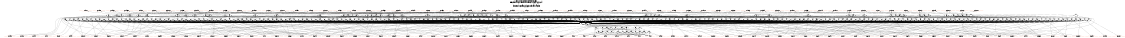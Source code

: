 # Network structure generated by ABC

digraph network {
size = "7.5,10";
center = true;
edge [dir = back];

{
  node [shape = plaintext];
  edge [style = invis];
  LevelTitle1 [label=""];
  LevelTitle2 [label=""];
  Level6 [label = ""];
  Level5 [label = ""];
  Level4 [label = ""];
  Level3 [label = ""];
  Level2 [label = ""];
  Level1 [label = ""];
  Level0 [label = ""];
  LevelTitle1 ->  LevelTitle2 ->  Level6 ->  Level5 ->  Level4 ->  Level3 ->  Level2 ->  Level1 ->  Level0;
}

{
  rank = same;
  LevelTitle1;
  title1 [shape=plaintext,
          fontsize=20,
          fontname = "Times-Roman",
          label="Network structure visualized by ABC\nBenchmark \"top\". Time was Wed Oct 16 16:07:35 2024. "
         ];
}

{
  rank = same;
  LevelTitle2;
  title2 [shape=plaintext,
          fontsize=18,
          fontname = "Times-Roman",
          label="The network contains 325 logic nodes and 0 latches.\n"
         ];
}

{
  rank = same;
  Level6;
  Node89 [label = "pv119_1_", shape = invtriangle, color = coral, fillcolor = coral];
  Node90 [label = "pv119_0_", shape = invtriangle, color = coral, fillcolor = coral];
  Node91 [label = "pv119_3_", shape = invtriangle, color = coral, fillcolor = coral];
  Node92 [label = "pv119_30_", shape = invtriangle, color = coral, fillcolor = coral];
  Node93 [label = "pv119_2_", shape = invtriangle, color = coral, fillcolor = coral];
  Node94 [label = "pv151_1_", shape = invtriangle, color = coral, fillcolor = coral];
  Node95 [label = "pv151_18_", shape = invtriangle, color = coral, fillcolor = coral];
  Node96 [label = "pv151_0_", shape = invtriangle, color = coral, fillcolor = coral];
  Node97 [label = "pv151_19_", shape = invtriangle, color = coral, fillcolor = coral];
  Node98 [label = "pv119_21_", shape = invtriangle, color = coral, fillcolor = coral];
  Node99 [label = "pv151_3_", shape = invtriangle, color = coral, fillcolor = coral];
  Node100 [label = "pv151_16_", shape = invtriangle, color = coral, fillcolor = coral];
  Node101 [label = "pv119_20_", shape = invtriangle, color = coral, fillcolor = coral];
  Node102 [label = "pv151_2_", shape = invtriangle, color = coral, fillcolor = coral];
  Node103 [label = "pv151_17_", shape = invtriangle, color = coral, fillcolor = coral];
  Node104 [label = "pv119_9_", shape = invtriangle, color = coral, fillcolor = coral];
  Node105 [label = "pv119_23_", shape = invtriangle, color = coral, fillcolor = coral];
  Node106 [label = "pv151_27_", shape = invtriangle, color = coral, fillcolor = coral];
  Node107 [label = "pv119_8_", shape = invtriangle, color = coral, fillcolor = coral];
  Node108 [label = "pv119_22_", shape = invtriangle, color = coral, fillcolor = coral];
  Node109 [label = "pv151_26_", shape = invtriangle, color = coral, fillcolor = coral];
  Node110 [label = "pv119_25_", shape = invtriangle, color = coral, fillcolor = coral];
  Node111 [label = "pv151_29_", shape = invtriangle, color = coral, fillcolor = coral];
  Node112 [label = "pv119_24_", shape = invtriangle, color = coral, fillcolor = coral];
  Node113 [label = "pv151_28_", shape = invtriangle, color = coral, fillcolor = coral];
  Node114 [label = "pv119_5_", shape = invtriangle, color = coral, fillcolor = coral];
  Node115 [label = "pv119_27_", shape = invtriangle, color = coral, fillcolor = coral];
  Node116 [label = "pv119_4_", shape = invtriangle, color = coral, fillcolor = coral];
  Node117 [label = "pv119_26_", shape = invtriangle, color = coral, fillcolor = coral];
  Node118 [label = "pv119_7_", shape = invtriangle, color = coral, fillcolor = coral];
  Node119 [label = "pv119_29_", shape = invtriangle, color = coral, fillcolor = coral];
  Node120 [label = "pv119_6_", shape = invtriangle, color = coral, fillcolor = coral];
  Node121 [label = "pv119_28_", shape = invtriangle, color = coral, fillcolor = coral];
  Node122 [label = "pv119_18_", shape = invtriangle, color = coral, fillcolor = coral];
  Node123 [label = "pv119_19_", shape = invtriangle, color = coral, fillcolor = coral];
  Node124 [label = "pv119_16_", shape = invtriangle, color = coral, fillcolor = coral];
  Node125 [label = "pv151_21_", shape = invtriangle, color = coral, fillcolor = coral];
  Node126 [label = "pv119_17_", shape = invtriangle, color = coral, fillcolor = coral];
  Node127 [label = "pv151_20_", shape = invtriangle, color = coral, fillcolor = coral];
  Node128 [label = "pv119_14_", shape = invtriangle, color = coral, fillcolor = coral];
  Node129 [label = "pv151_23_", shape = invtriangle, color = coral, fillcolor = coral];
  Node130 [label = "pv119_15_", shape = invtriangle, color = coral, fillcolor = coral];
  Node131 [label = "pv151_22_", shape = invtriangle, color = coral, fillcolor = coral];
  Node132 [label = "pv119_12_", shape = invtriangle, color = coral, fillcolor = coral];
  Node133 [label = "pv151_25_", shape = invtriangle, color = coral, fillcolor = coral];
  Node134 [label = "pv151_30_", shape = invtriangle, color = coral, fillcolor = coral];
  Node135 [label = "pv119_13_", shape = invtriangle, color = coral, fillcolor = coral];
  Node136 [label = "pv151_24_", shape = invtriangle, color = coral, fillcolor = coral];
  Node137 [label = "pv151_31_", shape = invtriangle, color = coral, fillcolor = coral];
  Node138 [label = "pv119_10_", shape = invtriangle, color = coral, fillcolor = coral];
  Node139 [label = "pv151_5_", shape = invtriangle, color = coral, fillcolor = coral];
  Node140 [label = "pv151_14_", shape = invtriangle, color = coral, fillcolor = coral];
  Node141 [label = "pv119_11_", shape = invtriangle, color = coral, fillcolor = coral];
  Node142 [label = "pv151_4_", shape = invtriangle, color = coral, fillcolor = coral];
  Node143 [label = "pv151_15_", shape = invtriangle, color = coral, fillcolor = coral];
  Node144 [label = "pv151_7_", shape = invtriangle, color = coral, fillcolor = coral];
  Node145 [label = "pv151_12_", shape = invtriangle, color = coral, fillcolor = coral];
  Node146 [label = "pv151_6_", shape = invtriangle, color = coral, fillcolor = coral];
  Node147 [label = "pv151_13_", shape = invtriangle, color = coral, fillcolor = coral];
  Node148 [label = "pv151_9_", shape = invtriangle, color = coral, fillcolor = coral];
  Node149 [label = "pv151_10_", shape = invtriangle, color = coral, fillcolor = coral];
  Node150 [label = "pv151_8_", shape = invtriangle, color = coral, fillcolor = coral];
  Node151 [label = "pv151_11_", shape = invtriangle, color = coral, fillcolor = coral];
}

{
  rank = same;
  Level5;
  Node153 [label = "153\n", shape = ellipse];
  Node181 [label = "181\n", shape = ellipse];
  Node184 [label = "184\n", shape = ellipse];
  Node187 [label = "187\n", shape = ellipse];
  Node192 [label = "192\n", shape = ellipse];
  Node195 [label = "195\n", shape = ellipse];
  Node200 [label = "200\n", shape = ellipse];
  Node205 [label = "205\n", shape = ellipse];
  Node210 [label = "210\n", shape = ellipse];
  Node215 [label = "215\n", shape = ellipse];
  Node220 [label = "220\n", shape = ellipse];
  Node225 [label = "225\n", shape = ellipse];
  Node230 [label = "230\n", shape = ellipse];
  Node235 [label = "235\n", shape = ellipse];
  Node240 [label = "240\n", shape = ellipse];
  Node245 [label = "245\n", shape = ellipse];
  Node250 [label = "250\n", shape = ellipse];
  Node255 [label = "255\n", shape = ellipse];
  Node260 [label = "260\n", shape = ellipse];
  Node265 [label = "265\n", shape = ellipse];
  Node270 [label = "270\n", shape = ellipse];
  Node275 [label = "275\n", shape = ellipse];
  Node280 [label = "280\n", shape = ellipse];
  Node285 [label = "285\n", shape = ellipse];
  Node290 [label = "290\n", shape = ellipse];
  Node295 [label = "295\n", shape = ellipse];
  Node299 [label = "299\n", shape = ellipse];
  Node304 [label = "304\n", shape = ellipse];
  Node307 [label = "307\n", shape = ellipse];
  Node312 [label = "312\n", shape = ellipse];
  Node316 [label = "316\n", shape = ellipse];
  Node321 [label = "321\n", shape = ellipse];
  Node324 [label = "324\n", shape = ellipse];
  Node329 [label = "329\n", shape = ellipse];
  Node334 [label = "334\n", shape = ellipse];
  Node339 [label = "339\n", shape = ellipse];
  Node344 [label = "344\n", shape = ellipse];
  Node349 [label = "349\n", shape = ellipse];
  Node354 [label = "354\n", shape = ellipse];
  Node359 [label = "359\n", shape = ellipse];
  Node364 [label = "364\n", shape = ellipse];
  Node369 [label = "369\n", shape = ellipse];
  Node374 [label = "374\n", shape = ellipse];
  Node379 [label = "379\n", shape = ellipse];
  Node384 [label = "384\n", shape = ellipse];
  Node389 [label = "389\n", shape = ellipse];
  Node394 [label = "394\n", shape = ellipse];
  Node399 [label = "399\n", shape = ellipse];
  Node404 [label = "404\n", shape = ellipse];
  Node409 [label = "409\n", shape = ellipse];
  Node413 [label = "413\n", shape = ellipse];
  Node418 [label = "418\n", shape = ellipse];
  Node423 [label = "423\n", shape = ellipse];
  Node428 [label = "428\n", shape = ellipse];
  Node433 [label = "433\n", shape = ellipse];
  Node438 [label = "438\n", shape = ellipse];
  Node443 [label = "443\n", shape = ellipse];
  Node448 [label = "448\n", shape = ellipse];
  Node453 [label = "453\n", shape = ellipse];
  Node458 [label = "458\n", shape = ellipse];
  Node463 [label = "463\n", shape = ellipse];
  Node468 [label = "468\n", shape = ellipse];
  Node473 [label = "473\n", shape = ellipse];
}

{
  rank = same;
  Level4;
  Node154 [label = "154\n", shape = ellipse];
  Node179 [label = "179\n", shape = ellipse];
  Node180 [label = "180\n", shape = ellipse];
  Node182 [label = "182\n", shape = ellipse];
  Node183 [label = "183\n", shape = ellipse];
  Node185 [label = "185\n", shape = ellipse];
  Node186 [label = "186\n", shape = ellipse];
  Node188 [label = "188\n", shape = ellipse];
  Node189 [label = "189\n", shape = ellipse];
  Node190 [label = "190\n", shape = ellipse];
  Node191 [label = "191\n", shape = ellipse];
  Node193 [label = "193\n", shape = ellipse];
  Node194 [label = "194\n", shape = ellipse];
  Node196 [label = "196\n", shape = ellipse];
  Node197 [label = "197\n", shape = ellipse];
  Node198 [label = "198\n", shape = ellipse];
  Node199 [label = "199\n", shape = ellipse];
  Node201 [label = "201\n", shape = ellipse];
  Node202 [label = "202\n", shape = ellipse];
  Node203 [label = "203\n", shape = ellipse];
  Node204 [label = "204\n", shape = ellipse];
  Node206 [label = "206\n", shape = ellipse];
  Node207 [label = "207\n", shape = ellipse];
  Node208 [label = "208\n", shape = ellipse];
  Node209 [label = "209\n", shape = ellipse];
  Node211 [label = "211\n", shape = ellipse];
  Node212 [label = "212\n", shape = ellipse];
  Node213 [label = "213\n", shape = ellipse];
  Node214 [label = "214\n", shape = ellipse];
  Node216 [label = "216\n", shape = ellipse];
  Node217 [label = "217\n", shape = ellipse];
  Node218 [label = "218\n", shape = ellipse];
  Node219 [label = "219\n", shape = ellipse];
  Node221 [label = "221\n", shape = ellipse];
  Node222 [label = "222\n", shape = ellipse];
  Node223 [label = "223\n", shape = ellipse];
  Node224 [label = "224\n", shape = ellipse];
  Node226 [label = "226\n", shape = ellipse];
  Node227 [label = "227\n", shape = ellipse];
  Node228 [label = "228\n", shape = ellipse];
  Node229 [label = "229\n", shape = ellipse];
  Node231 [label = "231\n", shape = ellipse];
  Node232 [label = "232\n", shape = ellipse];
  Node233 [label = "233\n", shape = ellipse];
  Node234 [label = "234\n", shape = ellipse];
  Node236 [label = "236\n", shape = ellipse];
  Node237 [label = "237\n", shape = ellipse];
  Node238 [label = "238\n", shape = ellipse];
  Node239 [label = "239\n", shape = ellipse];
  Node241 [label = "241\n", shape = ellipse];
  Node242 [label = "242\n", shape = ellipse];
  Node243 [label = "243\n", shape = ellipse];
  Node244 [label = "244\n", shape = ellipse];
  Node246 [label = "246\n", shape = ellipse];
  Node247 [label = "247\n", shape = ellipse];
  Node248 [label = "248\n", shape = ellipse];
  Node249 [label = "249\n", shape = ellipse];
  Node251 [label = "251\n", shape = ellipse];
  Node252 [label = "252\n", shape = ellipse];
  Node253 [label = "253\n", shape = ellipse];
  Node254 [label = "254\n", shape = ellipse];
  Node256 [label = "256\n", shape = ellipse];
  Node257 [label = "257\n", shape = ellipse];
  Node258 [label = "258\n", shape = ellipse];
  Node259 [label = "259\n", shape = ellipse];
  Node261 [label = "261\n", shape = ellipse];
  Node262 [label = "262\n", shape = ellipse];
  Node263 [label = "263\n", shape = ellipse];
  Node264 [label = "264\n", shape = ellipse];
  Node266 [label = "266\n", shape = ellipse];
  Node267 [label = "267\n", shape = ellipse];
  Node268 [label = "268\n", shape = ellipse];
  Node269 [label = "269\n", shape = ellipse];
  Node271 [label = "271\n", shape = ellipse];
  Node272 [label = "272\n", shape = ellipse];
  Node273 [label = "273\n", shape = ellipse];
  Node274 [label = "274\n", shape = ellipse];
  Node276 [label = "276\n", shape = ellipse];
  Node277 [label = "277\n", shape = ellipse];
  Node278 [label = "278\n", shape = ellipse];
  Node279 [label = "279\n", shape = ellipse];
  Node281 [label = "281\n", shape = ellipse];
  Node282 [label = "282\n", shape = ellipse];
  Node283 [label = "283\n", shape = ellipse];
  Node284 [label = "284\n", shape = ellipse];
  Node286 [label = "286\n", shape = ellipse];
  Node287 [label = "287\n", shape = ellipse];
  Node288 [label = "288\n", shape = ellipse];
  Node289 [label = "289\n", shape = ellipse];
  Node291 [label = "291\n", shape = ellipse];
  Node292 [label = "292\n", shape = ellipse];
  Node293 [label = "293\n", shape = ellipse];
  Node294 [label = "294\n", shape = ellipse];
  Node296 [label = "296\n", shape = ellipse];
  Node297 [label = "297\n", shape = ellipse];
  Node298 [label = "298\n", shape = ellipse];
  Node300 [label = "300\n", shape = ellipse];
  Node301 [label = "301\n", shape = ellipse];
  Node302 [label = "302\n", shape = ellipse];
  Node303 [label = "303\n", shape = ellipse];
  Node305 [label = "305\n", shape = ellipse];
  Node306 [label = "306\n", shape = ellipse];
  Node308 [label = "308\n", shape = ellipse];
  Node309 [label = "309\n", shape = ellipse];
  Node310 [label = "310\n", shape = ellipse];
  Node311 [label = "311\n", shape = ellipse];
  Node313 [label = "313\n", shape = ellipse];
  Node314 [label = "314\n", shape = ellipse];
  Node315 [label = "315\n", shape = ellipse];
  Node317 [label = "317\n", shape = ellipse];
  Node318 [label = "318\n", shape = ellipse];
  Node319 [label = "319\n", shape = ellipse];
  Node320 [label = "320\n", shape = ellipse];
  Node322 [label = "322\n", shape = ellipse];
  Node323 [label = "323\n", shape = ellipse];
  Node325 [label = "325\n", shape = ellipse];
  Node326 [label = "326\n", shape = ellipse];
  Node327 [label = "327\n", shape = ellipse];
  Node328 [label = "328\n", shape = ellipse];
  Node330 [label = "330\n", shape = ellipse];
  Node331 [label = "331\n", shape = ellipse];
  Node332 [label = "332\n", shape = ellipse];
  Node333 [label = "333\n", shape = ellipse];
  Node335 [label = "335\n", shape = ellipse];
  Node336 [label = "336\n", shape = ellipse];
  Node337 [label = "337\n", shape = ellipse];
  Node338 [label = "338\n", shape = ellipse];
  Node340 [label = "340\n", shape = ellipse];
  Node341 [label = "341\n", shape = ellipse];
  Node342 [label = "342\n", shape = ellipse];
  Node343 [label = "343\n", shape = ellipse];
  Node345 [label = "345\n", shape = ellipse];
  Node346 [label = "346\n", shape = ellipse];
  Node347 [label = "347\n", shape = ellipse];
  Node348 [label = "348\n", shape = ellipse];
  Node350 [label = "350\n", shape = ellipse];
  Node351 [label = "351\n", shape = ellipse];
  Node352 [label = "352\n", shape = ellipse];
  Node353 [label = "353\n", shape = ellipse];
  Node355 [label = "355\n", shape = ellipse];
  Node356 [label = "356\n", shape = ellipse];
  Node357 [label = "357\n", shape = ellipse];
  Node358 [label = "358\n", shape = ellipse];
  Node360 [label = "360\n", shape = ellipse];
  Node361 [label = "361\n", shape = ellipse];
  Node362 [label = "362\n", shape = ellipse];
  Node363 [label = "363\n", shape = ellipse];
  Node365 [label = "365\n", shape = ellipse];
  Node366 [label = "366\n", shape = ellipse];
  Node367 [label = "367\n", shape = ellipse];
  Node368 [label = "368\n", shape = ellipse];
  Node370 [label = "370\n", shape = ellipse];
  Node371 [label = "371\n", shape = ellipse];
  Node372 [label = "372\n", shape = ellipse];
  Node373 [label = "373\n", shape = ellipse];
  Node375 [label = "375\n", shape = ellipse];
  Node376 [label = "376\n", shape = ellipse];
  Node377 [label = "377\n", shape = ellipse];
  Node378 [label = "378\n", shape = ellipse];
  Node380 [label = "380\n", shape = ellipse];
  Node381 [label = "381\n", shape = ellipse];
  Node382 [label = "382\n", shape = ellipse];
  Node383 [label = "383\n", shape = ellipse];
  Node385 [label = "385\n", shape = ellipse];
  Node386 [label = "386\n", shape = ellipse];
  Node387 [label = "387\n", shape = ellipse];
  Node388 [label = "388\n", shape = ellipse];
  Node390 [label = "390\n", shape = ellipse];
  Node391 [label = "391\n", shape = ellipse];
  Node392 [label = "392\n", shape = ellipse];
  Node393 [label = "393\n", shape = ellipse];
  Node395 [label = "395\n", shape = ellipse];
  Node396 [label = "396\n", shape = ellipse];
  Node397 [label = "397\n", shape = ellipse];
  Node398 [label = "398\n", shape = ellipse];
  Node400 [label = "400\n", shape = ellipse];
  Node401 [label = "401\n", shape = ellipse];
  Node402 [label = "402\n", shape = ellipse];
  Node403 [label = "403\n", shape = ellipse];
  Node405 [label = "405\n", shape = ellipse];
  Node406 [label = "406\n", shape = ellipse];
  Node407 [label = "407\n", shape = ellipse];
  Node408 [label = "408\n", shape = ellipse];
  Node410 [label = "410\n", shape = ellipse];
  Node411 [label = "411\n", shape = ellipse];
  Node412 [label = "412\n", shape = ellipse];
  Node414 [label = "414\n", shape = ellipse];
  Node415 [label = "415\n", shape = ellipse];
  Node416 [label = "416\n", shape = ellipse];
  Node417 [label = "417\n", shape = ellipse];
  Node419 [label = "419\n", shape = ellipse];
  Node420 [label = "420\n", shape = ellipse];
  Node421 [label = "421\n", shape = ellipse];
  Node422 [label = "422\n", shape = ellipse];
  Node424 [label = "424\n", shape = ellipse];
  Node425 [label = "425\n", shape = ellipse];
  Node426 [label = "426\n", shape = ellipse];
  Node427 [label = "427\n", shape = ellipse];
  Node429 [label = "429\n", shape = ellipse];
  Node430 [label = "430\n", shape = ellipse];
  Node431 [label = "431\n", shape = ellipse];
  Node432 [label = "432\n", shape = ellipse];
  Node434 [label = "434\n", shape = ellipse];
  Node435 [label = "435\n", shape = ellipse];
  Node436 [label = "436\n", shape = ellipse];
  Node437 [label = "437\n", shape = ellipse];
  Node439 [label = "439\n", shape = ellipse];
  Node440 [label = "440\n", shape = ellipse];
  Node441 [label = "441\n", shape = ellipse];
  Node442 [label = "442\n", shape = ellipse];
  Node444 [label = "444\n", shape = ellipse];
  Node445 [label = "445\n", shape = ellipse];
  Node446 [label = "446\n", shape = ellipse];
  Node447 [label = "447\n", shape = ellipse];
  Node449 [label = "449\n", shape = ellipse];
  Node450 [label = "450\n", shape = ellipse];
  Node451 [label = "451\n", shape = ellipse];
  Node452 [label = "452\n", shape = ellipse];
  Node454 [label = "454\n", shape = ellipse];
  Node455 [label = "455\n", shape = ellipse];
  Node456 [label = "456\n", shape = ellipse];
  Node457 [label = "457\n", shape = ellipse];
  Node459 [label = "459\n", shape = ellipse];
  Node460 [label = "460\n", shape = ellipse];
  Node461 [label = "461\n", shape = ellipse];
  Node462 [label = "462\n", shape = ellipse];
  Node464 [label = "464\n", shape = ellipse];
  Node465 [label = "465\n", shape = ellipse];
  Node466 [label = "466\n", shape = ellipse];
  Node467 [label = "467\n", shape = ellipse];
  Node469 [label = "469\n", shape = ellipse];
  Node470 [label = "470\n", shape = ellipse];
  Node471 [label = "471\n", shape = ellipse];
  Node472 [label = "472\n", shape = ellipse];
  Node474 [label = "474\n", shape = ellipse];
  Node475 [label = "475\n", shape = ellipse];
  Node476 [label = "476\n", shape = ellipse];
  Node477 [label = "477\n", shape = ellipse];
}

{
  rank = same;
  Level3;
  Node155 [label = "155\n", shape = ellipse];
  Node165 [label = "165\n", shape = ellipse];
  Node174 [label = "174\n", shape = ellipse];
}

{
  rank = same;
  Level2;
  Node156 [label = "156\n", shape = ellipse];
  Node160 [label = "160\n", shape = ellipse];
  Node166 [label = "166\n", shape = ellipse];
  Node168 [label = "168\n", shape = ellipse];
  Node171 [label = "171\n", shape = ellipse];
  Node175 [label = "175\n", shape = ellipse];
  Node176 [label = "176\n", shape = ellipse];
  Node177 [label = "177\n", shape = ellipse];
  Node178 [label = "178\n", shape = ellipse];
}

{
  rank = same;
  Level1;
  Node157 [label = "157\n", shape = ellipse];
  Node158 [label = "158\n", shape = ellipse];
  Node159 [label = "159\n", shape = ellipse];
  Node161 [label = "161\n", shape = ellipse];
  Node162 [label = "162\n", shape = ellipse];
  Node163 [label = "163\n", shape = ellipse];
  Node164 [label = "164\n", shape = ellipse];
  Node167 [label = "167\n", shape = ellipse];
  Node169 [label = "169\n", shape = ellipse];
  Node170 [label = "170\n", shape = ellipse];
  Node172 [label = "172\n", shape = ellipse];
  Node173 [label = "173\n", shape = ellipse];
}

{
  rank = same;
  Level0;
  Node1 [label = "pv56_12_", shape = triangle, color = coral, fillcolor = coral];
  Node2 [label = "pv56_23_", shape = triangle, color = coral, fillcolor = coral];
  Node3 [label = "pv88_6_", shape = triangle, color = coral, fillcolor = coral];
  Node4 [label = "pv88_19_", shape = triangle, color = coral, fillcolor = coral];
  Node5 [label = "pv56_13_", shape = triangle, color = coral, fillcolor = coral];
  Node6 [label = "pv56_22_", shape = triangle, color = coral, fillcolor = coral];
  Node7 [label = "pv88_7_", shape = triangle, color = coral, fillcolor = coral];
  Node8 [label = "pv88_29_", shape = triangle, color = coral, fillcolor = coral];
  Node9 [label = "pv56_14_", shape = triangle, color = coral, fillcolor = coral];
  Node10 [label = "pv56_25_", shape = triangle, color = coral, fillcolor = coral];
  Node11 [label = "pv88_8_", shape = triangle, color = coral, fillcolor = coral];
  Node12 [label = "pv88_17_", shape = triangle, color = coral, fillcolor = coral];
  Node13 [label = "pv88_28_", shape = triangle, color = coral, fillcolor = coral];
  Node14 [label = "pv56_15_", shape = triangle, color = coral, fillcolor = coral];
  Node15 [label = "pv56_24_", shape = triangle, color = coral, fillcolor = coral];
  Node16 [label = "pv88_9_", shape = triangle, color = coral, fillcolor = coral];
  Node17 [label = "pv88_18_", shape = triangle, color = coral, fillcolor = coral];
  Node18 [label = "pv88_27_", shape = triangle, color = coral, fillcolor = coral];
  Node19 [label = "pv9_5_", shape = triangle, color = coral, fillcolor = coral];
  Node20 [label = "pv56_30_", shape = triangle, color = coral, fillcolor = coral];
  Node21 [label = "pv88_2_", shape = triangle, color = coral, fillcolor = coral];
  Node22 [label = "pv88_15_", shape = triangle, color = coral, fillcolor = coral];
  Node23 [label = "pv88_26_", shape = triangle, color = coral, fillcolor = coral];
  Node24 [label = "pv9_6_", shape = triangle, color = coral, fillcolor = coral];
  Node25 [label = "pv24_10_", shape = triangle, color = coral, fillcolor = coral];
  Node26 [label = "pv56_31_", shape = triangle, color = coral, fillcolor = coral];
  Node27 [label = "pv88_3_", shape = triangle, color = coral, fillcolor = coral];
  Node28 [label = "pv88_16_", shape = triangle, color = coral, fillcolor = coral];
  Node29 [label = "pv88_25_", shape = triangle, color = coral, fillcolor = coral];
  Node30 [label = "pv9_7_", shape = triangle, color = coral, fillcolor = coral];
  Node31 [label = "pv9_10_", shape = triangle, color = coral, fillcolor = coral];
  Node32 [label = "pv56_10_", shape = triangle, color = coral, fillcolor = coral];
  Node33 [label = "pv56_21_", shape = triangle, color = coral, fillcolor = coral];
  Node34 [label = "pv88_4_", shape = triangle, color = coral, fillcolor = coral];
  Node35 [label = "pv88_13_", shape = triangle, color = coral, fillcolor = coral];
  Node36 [label = "pv88_24_", shape = triangle, color = coral, fillcolor = coral];
  Node37 [label = "pv9_8_", shape = triangle, color = coral, fillcolor = coral];
  Node38 [label = "pv56_11_", shape = triangle, color = coral, fillcolor = coral];
  Node39 [label = "pv56_20_", shape = triangle, color = coral, fillcolor = coral];
  Node40 [label = "pv88_5_", shape = triangle, color = coral, fillcolor = coral];
  Node41 [label = "pv88_14_", shape = triangle, color = coral, fillcolor = coral];
  Node42 [label = "pv88_23_", shape = triangle, color = coral, fillcolor = coral];
  Node43 [label = "pv56_5_", shape = triangle, color = coral, fillcolor = coral];
  Node44 [label = "pv88_11_", shape = triangle, color = coral, fillcolor = coral];
  Node45 [label = "pv88_22_", shape = triangle, color = coral, fillcolor = coral];
  Node46 [label = "pv56_4_", shape = triangle, color = coral, fillcolor = coral];
  Node47 [label = "pv88_12_", shape = triangle, color = coral, fillcolor = coral];
  Node48 [label = "pv88_21_", shape = triangle, color = coral, fillcolor = coral];
  Node49 [label = "pv56_7_", shape = triangle, color = coral, fillcolor = coral];
  Node50 [label = "pv88_20_", shape = triangle, color = coral, fillcolor = coral];
  Node51 [label = "pv56_6_", shape = triangle, color = coral, fillcolor = coral];
  Node52 [label = "pv88_10_", shape = triangle, color = coral, fillcolor = coral];
  Node53 [label = "pv24_8_", shape = triangle, color = coral, fillcolor = coral];
  Node54 [label = "pv56_9_", shape = triangle, color = coral, fillcolor = coral];
  Node55 [label = "pv24_9_", shape = triangle, color = coral, fillcolor = coral];
  Node56 [label = "pv56_8_", shape = triangle, color = coral, fillcolor = coral];
  Node57 [label = "pv24_6_", shape = triangle, color = coral, fillcolor = coral];
  Node58 [label = "pv24_7_", shape = triangle, color = coral, fillcolor = coral];
  Node59 [label = "pv24_4_", shape = triangle, color = coral, fillcolor = coral];
  Node60 [label = "pv24_5_", shape = triangle, color = coral, fillcolor = coral];
  Node61 [label = "pv24_2_", shape = triangle, color = coral, fillcolor = coral];
  Node62 [label = "pv24_3_", shape = triangle, color = coral, fillcolor = coral];
  Node63 [label = "pv24_0_", shape = triangle, color = coral, fillcolor = coral];
  Node64 [label = "pv56_1_", shape = triangle, color = coral, fillcolor = coral];
  Node65 [label = "pv24_1_", shape = triangle, color = coral, fillcolor = coral];
  Node66 [label = "pv56_0_", shape = triangle, color = coral, fillcolor = coral];
  Node67 [label = "pv88_30_", shape = triangle, color = coral, fillcolor = coral];
  Node68 [label = "pv56_3_", shape = triangle, color = coral, fillcolor = coral];
  Node69 [label = "pv88_31_", shape = triangle, color = coral, fillcolor = coral];
  Node70 [label = "pv56_2_", shape = triangle, color = coral, fillcolor = coral];
  Node71 [label = "pv9_1_", shape = triangle, color = coral, fillcolor = coral];
  Node72 [label = "pv24_13_", shape = triangle, color = coral, fillcolor = coral];
  Node73 [label = "pv9_2_", shape = triangle, color = coral, fillcolor = coral];
  Node74 [label = "pv24_14_", shape = triangle, color = coral, fillcolor = coral];
  Node75 [label = "pv9_3_", shape = triangle, color = coral, fillcolor = coral];
  Node76 [label = "pv24_11_", shape = triangle, color = coral, fillcolor = coral];
  Node77 [label = "pv88_0_", shape = triangle, color = coral, fillcolor = coral];
  Node78 [label = "pv24_12_", shape = triangle, color = coral, fillcolor = coral];
  Node79 [label = "pv88_1_", shape = triangle, color = coral, fillcolor = coral];
  Node80 [label = "pv56_16_", shape = triangle, color = coral, fillcolor = coral];
  Node81 [label = "pv56_27_", shape = triangle, color = coral, fillcolor = coral];
  Node82 [label = "pv56_17_", shape = triangle, color = coral, fillcolor = coral];
  Node83 [label = "pv56_26_", shape = triangle, color = coral, fillcolor = coral];
  Node84 [label = "pv56_18_", shape = triangle, color = coral, fillcolor = coral];
  Node85 [label = "pv56_29_", shape = triangle, color = coral, fillcolor = coral];
  Node86 [label = "pv9_0_", shape = triangle, color = coral, fillcolor = coral];
  Node87 [label = "pv56_19_", shape = triangle, color = coral, fillcolor = coral];
  Node88 [label = "pv56_28_", shape = triangle, color = coral, fillcolor = coral];
}

title1 -> title2 [style = invis];
title2 -> Node89 [style = invis];
title2 -> Node90 [style = invis];
title2 -> Node91 [style = invis];
title2 -> Node92 [style = invis];
title2 -> Node93 [style = invis];
title2 -> Node94 [style = invis];
title2 -> Node95 [style = invis];
title2 -> Node96 [style = invis];
title2 -> Node97 [style = invis];
title2 -> Node98 [style = invis];
title2 -> Node99 [style = invis];
title2 -> Node100 [style = invis];
title2 -> Node101 [style = invis];
title2 -> Node102 [style = invis];
title2 -> Node103 [style = invis];
title2 -> Node104 [style = invis];
title2 -> Node105 [style = invis];
title2 -> Node106 [style = invis];
title2 -> Node107 [style = invis];
title2 -> Node108 [style = invis];
title2 -> Node109 [style = invis];
title2 -> Node110 [style = invis];
title2 -> Node111 [style = invis];
title2 -> Node112 [style = invis];
title2 -> Node113 [style = invis];
title2 -> Node114 [style = invis];
title2 -> Node115 [style = invis];
title2 -> Node116 [style = invis];
title2 -> Node117 [style = invis];
title2 -> Node118 [style = invis];
title2 -> Node119 [style = invis];
title2 -> Node120 [style = invis];
title2 -> Node121 [style = invis];
title2 -> Node122 [style = invis];
title2 -> Node123 [style = invis];
title2 -> Node124 [style = invis];
title2 -> Node125 [style = invis];
title2 -> Node126 [style = invis];
title2 -> Node127 [style = invis];
title2 -> Node128 [style = invis];
title2 -> Node129 [style = invis];
title2 -> Node130 [style = invis];
title2 -> Node131 [style = invis];
title2 -> Node132 [style = invis];
title2 -> Node133 [style = invis];
title2 -> Node134 [style = invis];
title2 -> Node135 [style = invis];
title2 -> Node136 [style = invis];
title2 -> Node137 [style = invis];
title2 -> Node138 [style = invis];
title2 -> Node139 [style = invis];
title2 -> Node140 [style = invis];
title2 -> Node141 [style = invis];
title2 -> Node142 [style = invis];
title2 -> Node143 [style = invis];
title2 -> Node144 [style = invis];
title2 -> Node145 [style = invis];
title2 -> Node146 [style = invis];
title2 -> Node147 [style = invis];
title2 -> Node148 [style = invis];
title2 -> Node149 [style = invis];
title2 -> Node150 [style = invis];
title2 -> Node151 [style = invis];
Node89 -> Node90 [style = invis];
Node90 -> Node91 [style = invis];
Node91 -> Node92 [style = invis];
Node92 -> Node93 [style = invis];
Node93 -> Node94 [style = invis];
Node94 -> Node95 [style = invis];
Node95 -> Node96 [style = invis];
Node96 -> Node97 [style = invis];
Node97 -> Node98 [style = invis];
Node98 -> Node99 [style = invis];
Node99 -> Node100 [style = invis];
Node100 -> Node101 [style = invis];
Node101 -> Node102 [style = invis];
Node102 -> Node103 [style = invis];
Node103 -> Node104 [style = invis];
Node104 -> Node105 [style = invis];
Node105 -> Node106 [style = invis];
Node106 -> Node107 [style = invis];
Node107 -> Node108 [style = invis];
Node108 -> Node109 [style = invis];
Node109 -> Node110 [style = invis];
Node110 -> Node111 [style = invis];
Node111 -> Node112 [style = invis];
Node112 -> Node113 [style = invis];
Node113 -> Node114 [style = invis];
Node114 -> Node115 [style = invis];
Node115 -> Node116 [style = invis];
Node116 -> Node117 [style = invis];
Node117 -> Node118 [style = invis];
Node118 -> Node119 [style = invis];
Node119 -> Node120 [style = invis];
Node120 -> Node121 [style = invis];
Node121 -> Node122 [style = invis];
Node122 -> Node123 [style = invis];
Node123 -> Node124 [style = invis];
Node124 -> Node125 [style = invis];
Node125 -> Node126 [style = invis];
Node126 -> Node127 [style = invis];
Node127 -> Node128 [style = invis];
Node128 -> Node129 [style = invis];
Node129 -> Node130 [style = invis];
Node130 -> Node131 [style = invis];
Node131 -> Node132 [style = invis];
Node132 -> Node133 [style = invis];
Node133 -> Node134 [style = invis];
Node134 -> Node135 [style = invis];
Node135 -> Node136 [style = invis];
Node136 -> Node137 [style = invis];
Node137 -> Node138 [style = invis];
Node138 -> Node139 [style = invis];
Node139 -> Node140 [style = invis];
Node140 -> Node141 [style = invis];
Node141 -> Node142 [style = invis];
Node142 -> Node143 [style = invis];
Node143 -> Node144 [style = invis];
Node144 -> Node145 [style = invis];
Node145 -> Node146 [style = invis];
Node146 -> Node147 [style = invis];
Node147 -> Node148 [style = invis];
Node148 -> Node149 [style = invis];
Node149 -> Node150 [style = invis];
Node150 -> Node151 [style = invis];
Node89 -> Node153 [style = solid];
Node90 -> Node181 [style = solid];
Node91 -> Node184 [style = solid];
Node92 -> Node187 [style = solid];
Node93 -> Node192 [style = solid];
Node94 -> Node195 [style = solid];
Node95 -> Node200 [style = solid];
Node96 -> Node205 [style = solid];
Node97 -> Node210 [style = solid];
Node98 -> Node215 [style = solid];
Node99 -> Node220 [style = solid];
Node100 -> Node225 [style = solid];
Node101 -> Node230 [style = solid];
Node102 -> Node235 [style = solid];
Node103 -> Node240 [style = solid];
Node104 -> Node245 [style = solid];
Node105 -> Node250 [style = solid];
Node106 -> Node255 [style = solid];
Node107 -> Node260 [style = solid];
Node108 -> Node265 [style = solid];
Node109 -> Node270 [style = solid];
Node110 -> Node275 [style = solid];
Node111 -> Node280 [style = solid];
Node112 -> Node285 [style = solid];
Node113 -> Node290 [style = solid];
Node114 -> Node295 [style = solid];
Node115 -> Node299 [style = solid];
Node116 -> Node304 [style = solid];
Node117 -> Node307 [style = solid];
Node118 -> Node312 [style = solid];
Node119 -> Node316 [style = solid];
Node120 -> Node321 [style = solid];
Node121 -> Node324 [style = solid];
Node122 -> Node329 [style = solid];
Node123 -> Node334 [style = solid];
Node124 -> Node339 [style = solid];
Node125 -> Node344 [style = solid];
Node126 -> Node349 [style = solid];
Node127 -> Node354 [style = solid];
Node128 -> Node359 [style = solid];
Node129 -> Node364 [style = solid];
Node130 -> Node369 [style = solid];
Node131 -> Node374 [style = solid];
Node132 -> Node379 [style = solid];
Node133 -> Node384 [style = solid];
Node134 -> Node389 [style = solid];
Node135 -> Node394 [style = solid];
Node136 -> Node399 [style = solid];
Node137 -> Node404 [style = solid];
Node138 -> Node409 [style = solid];
Node139 -> Node413 [style = solid];
Node140 -> Node418 [style = solid];
Node141 -> Node423 [style = solid];
Node142 -> Node428 [style = solid];
Node143 -> Node433 [style = solid];
Node144 -> Node438 [style = solid];
Node145 -> Node443 [style = solid];
Node146 -> Node448 [style = solid];
Node147 -> Node453 [style = solid];
Node148 -> Node458 [style = solid];
Node149 -> Node463 [style = solid];
Node150 -> Node468 [style = solid];
Node151 -> Node473 [style = solid];
Node153 -> Node154 [style = solid];
Node153 -> Node179 [style = solid];
Node153 -> Node180 [style = solid];
Node153 -> Node70 [style = solid];
Node154 -> Node155 [style = solid];
Node154 -> Node165 [style = solid];
Node154 -> Node174 [style = solid];
Node154 -> Node65 [style = solid];
Node155 -> Node156 [style = solid];
Node155 -> Node160 [style = solid];
Node155 -> Node163 [style = solid];
Node155 -> Node164 [style = solid];
Node156 -> Node157 [style = solid];
Node156 -> Node158 [style = solid];
Node156 -> Node159 [style = solid];
Node157 -> Node19 [style = solid];
Node157 -> Node24 [style = solid];
Node158 -> Node31 [style = solid];
Node158 -> Node71 [style = solid];
Node158 -> Node73 [style = solid];
Node158 -> Node86 [style = solid];
Node159 -> Node31 [style = solid];
Node159 -> Node71 [style = solid];
Node159 -> Node73 [style = solid];
Node159 -> Node75 [style = solid];
Node160 -> Node161 [style = solid];
Node160 -> Node162 [style = solid];
Node161 -> Node31 [style = solid];
Node161 -> Node71 [style = solid];
Node161 -> Node73 [style = solid];
Node162 -> Node30 [style = solid];
Node162 -> Node71 [style = solid];
Node162 -> Node73 [style = solid];
Node163 -> Node19 [style = solid];
Node163 -> Node24 [style = solid];
Node163 -> Node71 [style = solid];
Node163 -> Node73 [style = solid];
Node164 -> Node31 [style = solid];
Node164 -> Node37 [style = solid];
Node164 -> Node71 [style = solid];
Node164 -> Node73 [style = solid];
Node165 -> Node156 [style = solid];
Node165 -> Node166 [style = solid];
Node165 -> Node168 [style = solid];
Node165 -> Node171 [style = solid];
Node166 -> Node163 [style = solid];
Node166 -> Node164 [style = solid];
Node166 -> Node161 [style = solid];
Node166 -> Node167 [style = solid];
Node167 -> Node30 [style = solid];
Node167 -> Node31 [style = solid];
Node167 -> Node86 [style = solid];
Node168 -> Node157 [style = solid];
Node168 -> Node169 [style = solid];
Node168 -> Node170 [style = solid];
Node169 -> Node31 [style = solid];
Node169 -> Node71 [style = solid];
Node169 -> Node73 [style = solid];
Node170 -> Node31 [style = solid];
Node170 -> Node37 [style = solid];
Node170 -> Node71 [style = solid];
Node170 -> Node73 [style = solid];
Node171 -> Node162 [style = solid];
Node171 -> Node172 [style = solid];
Node171 -> Node173 [style = solid];
Node172 -> Node19 [style = solid];
Node172 -> Node31 [style = solid];
Node172 -> Node86 [style = solid];
Node173 -> Node71 [style = solid];
Node173 -> Node73 [style = solid];
Node173 -> Node75 [style = solid];
Node174 -> Node175 [style = solid];
Node174 -> Node176 [style = solid];
Node174 -> Node177 [style = solid];
Node174 -> Node178 [style = solid];
Node175 -> Node161 [style = solid];
Node175 -> Node167 [style = solid];
Node176 -> Node157 [style = solid];
Node176 -> Node169 [style = solid];
Node177 -> Node162 [style = solid];
Node177 -> Node172 [style = solid];
Node178 -> Node163 [style = solid];
Node178 -> Node31 [style = solid];
Node178 -> Node37 [style = solid];
Node178 -> Node71 [style = solid];
Node179 -> Node155 [style = solid];
Node179 -> Node165 [style = solid];
Node179 -> Node174 [style = solid];
Node179 -> Node21 [style = solid];
Node180 -> Node155 [style = solid];
Node180 -> Node165 [style = solid];
Node180 -> Node174 [style = solid];
Node181 -> Node180 [style = solid];
Node181 -> Node182 [style = solid];
Node181 -> Node183 [style = solid];
Node181 -> Node64 [style = solid];
Node182 -> Node155 [style = solid];
Node182 -> Node165 [style = solid];
Node182 -> Node174 [style = solid];
Node182 -> Node63 [style = solid];
Node183 -> Node155 [style = solid];
Node183 -> Node165 [style = solid];
Node183 -> Node174 [style = solid];
Node183 -> Node79 [style = solid];
Node184 -> Node180 [style = solid];
Node184 -> Node185 [style = solid];
Node184 -> Node186 [style = solid];
Node184 -> Node46 [style = solid];
Node185 -> Node155 [style = solid];
Node185 -> Node165 [style = solid];
Node185 -> Node174 [style = solid];
Node185 -> Node62 [style = solid];
Node186 -> Node155 [style = solid];
Node186 -> Node165 [style = solid];
Node186 -> Node174 [style = solid];
Node186 -> Node34 [style = solid];
Node187 -> Node188 [style = solid];
Node187 -> Node189 [style = solid];
Node187 -> Node190 [style = solid];
Node187 -> Node191 [style = solid];
Node188 -> Node155 [style = solid];
Node188 -> Node165 [style = solid];
Node188 -> Node174 [style = solid];
Node188 -> Node80 [style = solid];
Node189 -> Node155 [style = solid];
Node189 -> Node165 [style = solid];
Node189 -> Node174 [style = solid];
Node189 -> Node2 [style = solid];
Node190 -> Node155 [style = solid];
Node190 -> Node165 [style = solid];
Node190 -> Node174 [style = solid];
Node190 -> Node39 [style = solid];
Node191 -> Node155 [style = solid];
Node191 -> Node165 [style = solid];
Node191 -> Node174 [style = solid];
Node191 -> Node26 [style = solid];
Node192 -> Node180 [style = solid];
Node192 -> Node193 [style = solid];
Node192 -> Node194 [style = solid];
Node192 -> Node68 [style = solid];
Node193 -> Node155 [style = solid];
Node193 -> Node165 [style = solid];
Node193 -> Node174 [style = solid];
Node193 -> Node61 [style = solid];
Node194 -> Node155 [style = solid];
Node194 -> Node165 [style = solid];
Node194 -> Node174 [style = solid];
Node194 -> Node27 [style = solid];
Node195 -> Node196 [style = solid];
Node195 -> Node197 [style = solid];
Node195 -> Node198 [style = solid];
Node195 -> Node199 [style = solid];
Node196 -> Node155 [style = solid];
Node196 -> Node165 [style = solid];
Node196 -> Node174 [style = solid];
Node196 -> Node84 [style = solid];
Node197 -> Node155 [style = solid];
Node197 -> Node165 [style = solid];
Node197 -> Node174 [style = solid];
Node197 -> Node10 [style = solid];
Node198 -> Node155 [style = solid];
Node198 -> Node165 [style = solid];
Node198 -> Node174 [style = solid];
Node198 -> Node79 [style = solid];
Node199 -> Node155 [style = solid];
Node199 -> Node165 [style = solid];
Node199 -> Node174 [style = solid];
Node199 -> Node6 [style = solid];
Node200 -> Node201 [style = solid];
Node200 -> Node202 [style = solid];
Node200 -> Node203 [style = solid];
Node200 -> Node204 [style = solid];
Node201 -> Node155 [style = solid];
Node201 -> Node165 [style = solid];
Node201 -> Node174 [style = solid];
Node201 -> Node27 [style = solid];
Node202 -> Node155 [style = solid];
Node202 -> Node165 [style = solid];
Node202 -> Node174 [style = solid];
Node202 -> Node52 [style = solid];
Node203 -> Node155 [style = solid];
Node203 -> Node165 [style = solid];
Node203 -> Node174 [style = solid];
Node203 -> Node17 [style = solid];
Node204 -> Node155 [style = solid];
Node204 -> Node165 [style = solid];
Node204 -> Node174 [style = solid];
Node204 -> Node7 [style = solid];
Node205 -> Node206 [style = solid];
Node205 -> Node207 [style = solid];
Node205 -> Node208 [style = solid];
Node205 -> Node209 [style = solid];
Node206 -> Node155 [style = solid];
Node206 -> Node165 [style = solid];
Node206 -> Node174 [style = solid];
Node206 -> Node82 [style = solid];
Node207 -> Node155 [style = solid];
Node207 -> Node165 [style = solid];
Node207 -> Node174 [style = solid];
Node207 -> Node15 [style = solid];
Node208 -> Node155 [style = solid];
Node208 -> Node165 [style = solid];
Node208 -> Node174 [style = solid];
Node208 -> Node77 [style = solid];
Node209 -> Node155 [style = solid];
Node209 -> Node165 [style = solid];
Node209 -> Node174 [style = solid];
Node209 -> Node33 [style = solid];
Node210 -> Node211 [style = solid];
Node210 -> Node212 [style = solid];
Node210 -> Node213 [style = solid];
Node210 -> Node214 [style = solid];
Node211 -> Node155 [style = solid];
Node211 -> Node165 [style = solid];
Node211 -> Node174 [style = solid];
Node211 -> Node34 [style = solid];
Node212 -> Node155 [style = solid];
Node212 -> Node165 [style = solid];
Node212 -> Node174 [style = solid];
Node212 -> Node44 [style = solid];
Node213 -> Node155 [style = solid];
Node213 -> Node165 [style = solid];
Node213 -> Node174 [style = solid];
Node213 -> Node4 [style = solid];
Node214 -> Node155 [style = solid];
Node214 -> Node165 [style = solid];
Node214 -> Node174 [style = solid];
Node214 -> Node11 [style = solid];
Node215 -> Node216 [style = solid];
Node215 -> Node217 [style = solid];
Node215 -> Node218 [style = solid];
Node215 -> Node219 [style = solid];
Node216 -> Node155 [style = solid];
Node216 -> Node165 [style = solid];
Node216 -> Node174 [style = solid];
Node216 -> Node49 [style = solid];
Node217 -> Node155 [style = solid];
Node217 -> Node165 [style = solid];
Node217 -> Node174 [style = solid];
Node217 -> Node9 [style = solid];
Node218 -> Node155 [style = solid];
Node218 -> Node165 [style = solid];
Node218 -> Node174 [style = solid];
Node218 -> Node38 [style = solid];
Node219 -> Node155 [style = solid];
Node219 -> Node165 [style = solid];
Node219 -> Node174 [style = solid];
Node219 -> Node6 [style = solid];
Node220 -> Node221 [style = solid];
Node220 -> Node222 [style = solid];
Node220 -> Node223 [style = solid];
Node220 -> Node224 [style = solid];
Node221 -> Node155 [style = solid];
Node221 -> Node165 [style = solid];
Node221 -> Node174 [style = solid];
Node221 -> Node39 [style = solid];
Node222 -> Node155 [style = solid];
Node222 -> Node165 [style = solid];
Node222 -> Node174 [style = solid];
Node222 -> Node81 [style = solid];
Node223 -> Node155 [style = solid];
Node223 -> Node165 [style = solid];
Node223 -> Node174 [style = solid];
Node223 -> Node27 [style = solid];
Node224 -> Node155 [style = solid];
Node224 -> Node165 [style = solid];
Node224 -> Node174 [style = solid];
Node224 -> Node15 [style = solid];
Node225 -> Node226 [style = solid];
Node225 -> Node227 [style = solid];
Node225 -> Node228 [style = solid];
Node225 -> Node229 [style = solid];
Node226 -> Node155 [style = solid];
Node226 -> Node165 [style = solid];
Node226 -> Node174 [style = solid];
Node226 -> Node79 [style = solid];
Node227 -> Node155 [style = solid];
Node227 -> Node165 [style = solid];
Node227 -> Node174 [style = solid];
Node227 -> Node11 [style = solid];
Node228 -> Node155 [style = solid];
Node228 -> Node165 [style = solid];
Node228 -> Node174 [style = solid];
Node228 -> Node28 [style = solid];
Node229 -> Node155 [style = solid];
Node229 -> Node165 [style = solid];
Node229 -> Node174 [style = solid];
Node229 -> Node40 [style = solid];
Node230 -> Node231 [style = solid];
Node230 -> Node232 [style = solid];
Node230 -> Node233 [style = solid];
Node230 -> Node234 [style = solid];
Node231 -> Node155 [style = solid];
Node231 -> Node165 [style = solid];
Node231 -> Node174 [style = solid];
Node231 -> Node51 [style = solid];
Node232 -> Node155 [style = solid];
Node232 -> Node165 [style = solid];
Node232 -> Node174 [style = solid];
Node232 -> Node5 [style = solid];
Node233 -> Node155 [style = solid];
Node233 -> Node165 [style = solid];
Node233 -> Node174 [style = solid];
Node233 -> Node32 [style = solid];
Node234 -> Node155 [style = solid];
Node234 -> Node165 [style = solid];
Node234 -> Node174 [style = solid];
Node234 -> Node33 [style = solid];
Node235 -> Node236 [style = solid];
Node235 -> Node237 [style = solid];
Node235 -> Node238 [style = solid];
Node235 -> Node239 [style = solid];
Node236 -> Node155 [style = solid];
Node236 -> Node165 [style = solid];
Node236 -> Node174 [style = solid];
Node236 -> Node87 [style = solid];
Node237 -> Node155 [style = solid];
Node237 -> Node165 [style = solid];
Node237 -> Node174 [style = solid];
Node237 -> Node83 [style = solid];
Node238 -> Node155 [style = solid];
Node238 -> Node165 [style = solid];
Node238 -> Node174 [style = solid];
Node238 -> Node21 [style = solid];
Node239 -> Node155 [style = solid];
Node239 -> Node165 [style = solid];
Node239 -> Node174 [style = solid];
Node239 -> Node2 [style = solid];
Node240 -> Node241 [style = solid];
Node240 -> Node242 [style = solid];
Node240 -> Node243 [style = solid];
Node240 -> Node244 [style = solid];
Node241 -> Node155 [style = solid];
Node241 -> Node165 [style = solid];
Node241 -> Node174 [style = solid];
Node241 -> Node21 [style = solid];
Node242 -> Node155 [style = solid];
Node242 -> Node165 [style = solid];
Node242 -> Node174 [style = solid];
Node242 -> Node16 [style = solid];
Node243 -> Node155 [style = solid];
Node243 -> Node165 [style = solid];
Node243 -> Node174 [style = solid];
Node243 -> Node12 [style = solid];
Node244 -> Node155 [style = solid];
Node244 -> Node165 [style = solid];
Node244 -> Node174 [style = solid];
Node244 -> Node3 [style = solid];
Node245 -> Node246 [style = solid];
Node245 -> Node247 [style = solid];
Node245 -> Node248 [style = solid];
Node245 -> Node249 [style = solid];
Node246 -> Node155 [style = solid];
Node246 -> Node165 [style = solid];
Node246 -> Node174 [style = solid];
Node246 -> Node55 [style = solid];
Node247 -> Node155 [style = solid];
Node247 -> Node165 [style = solid];
Node247 -> Node174 [style = solid];
Node247 -> Node70 [style = solid];
Node248 -> Node155 [style = solid];
Node248 -> Node165 [style = solid];
Node248 -> Node174 [style = solid];
Node248 -> Node52 [style = solid];
Node249 -> Node155 [style = solid];
Node249 -> Node165 [style = solid];
Node249 -> Node174 [style = solid];
Node249 -> Node32 [style = solid];
Node250 -> Node251 [style = solid];
Node250 -> Node252 [style = solid];
Node250 -> Node253 [style = solid];
Node250 -> Node254 [style = solid];
Node251 -> Node155 [style = solid];
Node251 -> Node165 [style = solid];
Node251 -> Node174 [style = solid];
Node251 -> Node54 [style = solid];
Node252 -> Node155 [style = solid];
Node252 -> Node165 [style = solid];
Node252 -> Node174 [style = solid];
Node252 -> Node80 [style = solid];
Node253 -> Node155 [style = solid];
Node253 -> Node165 [style = solid];
Node253 -> Node174 [style = solid];
Node253 -> Node5 [style = solid];
Node254 -> Node155 [style = solid];
Node254 -> Node165 [style = solid];
Node254 -> Node174 [style = solid];
Node254 -> Node15 [style = solid];
Node255 -> Node256 [style = solid];
Node255 -> Node257 [style = solid];
Node255 -> Node258 [style = solid];
Node255 -> Node259 [style = solid];
Node256 -> Node155 [style = solid];
Node256 -> Node165 [style = solid];
Node256 -> Node174 [style = solid];
Node256 -> Node47 [style = solid];
Node257 -> Node155 [style = solid];
Node257 -> Node165 [style = solid];
Node257 -> Node174 [style = solid];
Node257 -> Node4 [style = solid];
Node258 -> Node155 [style = solid];
Node258 -> Node165 [style = solid];
Node258 -> Node174 [style = solid];
Node258 -> Node18 [style = solid];
Node259 -> Node155 [style = solid];
Node259 -> Node165 [style = solid];
Node259 -> Node174 [style = solid];
Node259 -> Node28 [style = solid];
Node260 -> Node261 [style = solid];
Node260 -> Node262 [style = solid];
Node260 -> Node263 [style = solid];
Node260 -> Node264 [style = solid];
Node261 -> Node155 [style = solid];
Node261 -> Node165 [style = solid];
Node261 -> Node174 [style = solid];
Node261 -> Node53 [style = solid];
Node262 -> Node155 [style = solid];
Node262 -> Node165 [style = solid];
Node262 -> Node174 [style = solid];
Node262 -> Node64 [style = solid];
Node263 -> Node155 [style = solid];
Node263 -> Node165 [style = solid];
Node263 -> Node174 [style = solid];
Node263 -> Node16 [style = solid];
Node264 -> Node155 [style = solid];
Node264 -> Node165 [style = solid];
Node264 -> Node174 [style = solid];
Node264 -> Node54 [style = solid];
Node265 -> Node266 [style = solid];
Node265 -> Node267 [style = solid];
Node265 -> Node268 [style = solid];
Node265 -> Node269 [style = solid];
Node266 -> Node155 [style = solid];
Node266 -> Node165 [style = solid];
Node266 -> Node174 [style = solid];
Node266 -> Node56 [style = solid];
Node267 -> Node155 [style = solid];
Node267 -> Node165 [style = solid];
Node267 -> Node174 [style = solid];
Node267 -> Node14 [style = solid];
Node268 -> Node155 [style = solid];
Node268 -> Node165 [style = solid];
Node268 -> Node174 [style = solid];
Node268 -> Node1 [style = solid];
Node269 -> Node155 [style = solid];
Node269 -> Node165 [style = solid];
Node269 -> Node174 [style = solid];
Node269 -> Node2 [style = solid];
Node270 -> Node271 [style = solid];
Node270 -> Node272 [style = solid];
Node270 -> Node273 [style = solid];
Node270 -> Node274 [style = solid];
Node271 -> Node155 [style = solid];
Node271 -> Node165 [style = solid];
Node271 -> Node174 [style = solid];
Node271 -> Node44 [style = solid];
Node272 -> Node155 [style = solid];
Node272 -> Node165 [style = solid];
Node272 -> Node174 [style = solid];
Node272 -> Node17 [style = solid];
Node273 -> Node155 [style = solid];
Node273 -> Node165 [style = solid];
Node273 -> Node174 [style = solid];
Node273 -> Node23 [style = solid];
Node274 -> Node155 [style = solid];
Node274 -> Node165 [style = solid];
Node274 -> Node174 [style = solid];
Node274 -> Node22 [style = solid];
Node275 -> Node276 [style = solid];
Node275 -> Node277 [style = solid];
Node275 -> Node278 [style = solid];
Node275 -> Node279 [style = solid];
Node276 -> Node155 [style = solid];
Node276 -> Node165 [style = solid];
Node276 -> Node174 [style = solid];
Node276 -> Node38 [style = solid];
Node277 -> Node155 [style = solid];
Node277 -> Node165 [style = solid];
Node277 -> Node174 [style = solid];
Node277 -> Node84 [style = solid];
Node278 -> Node155 [style = solid];
Node278 -> Node165 [style = solid];
Node278 -> Node174 [style = solid];
Node278 -> Node14 [style = solid];
Node279 -> Node155 [style = solid];
Node279 -> Node165 [style = solid];
Node279 -> Node174 [style = solid];
Node279 -> Node83 [style = solid];
Node280 -> Node281 [style = solid];
Node280 -> Node282 [style = solid];
Node280 -> Node283 [style = solid];
Node280 -> Node284 [style = solid];
Node281 -> Node155 [style = solid];
Node281 -> Node165 [style = solid];
Node281 -> Node174 [style = solid];
Node281 -> Node41 [style = solid];
Node282 -> Node155 [style = solid];
Node282 -> Node165 [style = solid];
Node282 -> Node174 [style = solid];
Node282 -> Node48 [style = solid];
Node283 -> Node155 [style = solid];
Node283 -> Node165 [style = solid];
Node283 -> Node174 [style = solid];
Node283 -> Node8 [style = solid];
Node284 -> Node155 [style = solid];
Node284 -> Node165 [style = solid];
Node284 -> Node174 [style = solid];
Node284 -> Node17 [style = solid];
Node285 -> Node286 [style = solid];
Node285 -> Node287 [style = solid];
Node285 -> Node288 [style = solid];
Node285 -> Node289 [style = solid];
Node286 -> Node155 [style = solid];
Node286 -> Node165 [style = solid];
Node286 -> Node174 [style = solid];
Node286 -> Node32 [style = solid];
Node287 -> Node155 [style = solid];
Node287 -> Node165 [style = solid];
Node287 -> Node174 [style = solid];
Node287 -> Node82 [style = solid];
Node288 -> Node155 [style = solid];
Node288 -> Node165 [style = solid];
Node288 -> Node174 [style = solid];
Node288 -> Node9 [style = solid];
Node289 -> Node155 [style = solid];
Node289 -> Node165 [style = solid];
Node289 -> Node174 [style = solid];
Node289 -> Node10 [style = solid];
Node290 -> Node291 [style = solid];
Node290 -> Node292 [style = solid];
Node290 -> Node293 [style = solid];
Node290 -> Node294 [style = solid];
Node291 -> Node155 [style = solid];
Node291 -> Node165 [style = solid];
Node291 -> Node174 [style = solid];
Node291 -> Node35 [style = solid];
Node292 -> Node155 [style = solid];
Node292 -> Node165 [style = solid];
Node292 -> Node174 [style = solid];
Node292 -> Node50 [style = solid];
Node293 -> Node155 [style = solid];
Node293 -> Node165 [style = solid];
Node293 -> Node174 [style = solid];
Node293 -> Node13 [style = solid];
Node294 -> Node155 [style = solid];
Node294 -> Node165 [style = solid];
Node294 -> Node174 [style = solid];
Node294 -> Node12 [style = solid];
Node295 -> Node296 [style = solid];
Node295 -> Node297 [style = solid];
Node295 -> Node298 [style = solid];
Node295 -> Node60 [style = solid];
Node296 -> Node155 [style = solid];
Node296 -> Node165 [style = solid];
Node296 -> Node174 [style = solid];
Node297 -> Node155 [style = solid];
Node297 -> Node165 [style = solid];
Node297 -> Node174 [style = solid];
Node297 -> Node3 [style = solid];
Node298 -> Node155 [style = solid];
Node298 -> Node165 [style = solid];
Node298 -> Node174 [style = solid];
Node298 -> Node51 [style = solid];
Node299 -> Node300 [style = solid];
Node299 -> Node301 [style = solid];
Node299 -> Node302 [style = solid];
Node299 -> Node303 [style = solid];
Node300 -> Node155 [style = solid];
Node300 -> Node165 [style = solid];
Node300 -> Node174 [style = solid];
Node300 -> Node5 [style = solid];
Node301 -> Node155 [style = solid];
Node301 -> Node165 [style = solid];
Node301 -> Node174 [style = solid];
Node301 -> Node39 [style = solid];
Node302 -> Node155 [style = solid];
Node302 -> Node165 [style = solid];
Node302 -> Node174 [style = solid];
Node302 -> Node82 [style = solid];
Node303 -> Node155 [style = solid];
Node303 -> Node165 [style = solid];
Node303 -> Node174 [style = solid];
Node303 -> Node88 [style = solid];
Node304 -> Node296 [style = solid];
Node304 -> Node305 [style = solid];
Node304 -> Node306 [style = solid];
Node304 -> Node59 [style = solid];
Node305 -> Node155 [style = solid];
Node305 -> Node165 [style = solid];
Node305 -> Node174 [style = solid];
Node305 -> Node40 [style = solid];
Node306 -> Node155 [style = solid];
Node306 -> Node165 [style = solid];
Node306 -> Node174 [style = solid];
Node306 -> Node43 [style = solid];
Node307 -> Node308 [style = solid];
Node307 -> Node309 [style = solid];
Node307 -> Node310 [style = solid];
Node307 -> Node311 [style = solid];
Node308 -> Node155 [style = solid];
Node308 -> Node165 [style = solid];
Node308 -> Node174 [style = solid];
Node308 -> Node1 [style = solid];
Node309 -> Node155 [style = solid];
Node309 -> Node165 [style = solid];
Node309 -> Node174 [style = solid];
Node309 -> Node87 [style = solid];
Node310 -> Node155 [style = solid];
Node310 -> Node165 [style = solid];
Node310 -> Node174 [style = solid];
Node310 -> Node80 [style = solid];
Node311 -> Node155 [style = solid];
Node311 -> Node165 [style = solid];
Node311 -> Node174 [style = solid];
Node311 -> Node81 [style = solid];
Node312 -> Node214 [style = solid];
Node312 -> Node313 [style = solid];
Node312 -> Node314 [style = solid];
Node312 -> Node315 [style = solid];
Node313 -> Node155 [style = solid];
Node313 -> Node165 [style = solid];
Node313 -> Node174 [style = solid];
Node313 -> Node66 [style = solid];
Node314 -> Node155 [style = solid];
Node314 -> Node165 [style = solid];
Node314 -> Node174 [style = solid];
Node314 -> Node58 [style = solid];
Node315 -> Node155 [style = solid];
Node315 -> Node165 [style = solid];
Node315 -> Node174 [style = solid];
Node315 -> Node56 [style = solid];
Node316 -> Node317 [style = solid];
Node316 -> Node318 [style = solid];
Node316 -> Node319 [style = solid];
Node316 -> Node320 [style = solid];
Node317 -> Node155 [style = solid];
Node317 -> Node165 [style = solid];
Node317 -> Node174 [style = solid];
Node317 -> Node14 [style = solid];
Node318 -> Node155 [style = solid];
Node318 -> Node165 [style = solid];
Node318 -> Node174 [style = solid];
Node318 -> Node6 [style = solid];
Node319 -> Node155 [style = solid];
Node319 -> Node165 [style = solid];
Node319 -> Node174 [style = solid];
Node319 -> Node87 [style = solid];
Node320 -> Node155 [style = solid];
Node320 -> Node165 [style = solid];
Node320 -> Node174 [style = solid];
Node320 -> Node20 [style = solid];
Node321 -> Node296 [style = solid];
Node321 -> Node322 [style = solid];
Node321 -> Node323 [style = solid];
Node321 -> Node57 [style = solid];
Node322 -> Node155 [style = solid];
Node322 -> Node165 [style = solid];
Node322 -> Node174 [style = solid];
Node322 -> Node7 [style = solid];
Node323 -> Node155 [style = solid];
Node323 -> Node165 [style = solid];
Node323 -> Node174 [style = solid];
Node323 -> Node49 [style = solid];
Node324 -> Node325 [style = solid];
Node324 -> Node326 [style = solid];
Node324 -> Node327 [style = solid];
Node324 -> Node328 [style = solid];
Node325 -> Node155 [style = solid];
Node325 -> Node165 [style = solid];
Node325 -> Node174 [style = solid];
Node325 -> Node9 [style = solid];
Node326 -> Node155 [style = solid];
Node326 -> Node165 [style = solid];
Node326 -> Node174 [style = solid];
Node326 -> Node33 [style = solid];
Node327 -> Node155 [style = solid];
Node327 -> Node165 [style = solid];
Node327 -> Node174 [style = solid];
Node327 -> Node84 [style = solid];
Node328 -> Node155 [style = solid];
Node328 -> Node165 [style = solid];
Node328 -> Node174 [style = solid];
Node328 -> Node85 [style = solid];
Node329 -> Node330 [style = solid];
Node329 -> Node331 [style = solid];
Node329 -> Node332 [style = solid];
Node329 -> Node333 [style = solid];
Node330 -> Node155 [style = solid];
Node330 -> Node165 [style = solid];
Node330 -> Node174 [style = solid];
Node330 -> Node46 [style = solid];
Node331 -> Node155 [style = solid];
Node331 -> Node165 [style = solid];
Node331 -> Node174 [style = solid];
Node331 -> Node38 [style = solid];
Node332 -> Node155 [style = solid];
Node332 -> Node165 [style = solid];
Node332 -> Node174 [style = solid];
Node332 -> Node56 [style = solid];
Node333 -> Node155 [style = solid];
Node333 -> Node165 [style = solid];
Node333 -> Node174 [style = solid];
Node333 -> Node87 [style = solid];
Node334 -> Node335 [style = solid];
Node334 -> Node336 [style = solid];
Node334 -> Node337 [style = solid];
Node334 -> Node338 [style = solid];
Node335 -> Node155 [style = solid];
Node335 -> Node165 [style = solid];
Node335 -> Node174 [style = solid];
Node335 -> Node43 [style = solid];
Node336 -> Node155 [style = solid];
Node336 -> Node165 [style = solid];
Node336 -> Node174 [style = solid];
Node336 -> Node1 [style = solid];
Node337 -> Node155 [style = solid];
Node337 -> Node165 [style = solid];
Node337 -> Node174 [style = solid];
Node337 -> Node54 [style = solid];
Node338 -> Node155 [style = solid];
Node338 -> Node165 [style = solid];
Node338 -> Node174 [style = solid];
Node338 -> Node39 [style = solid];
Node339 -> Node340 [style = solid];
Node339 -> Node341 [style = solid];
Node339 -> Node342 [style = solid];
Node339 -> Node343 [style = solid];
Node340 -> Node155 [style = solid];
Node340 -> Node165 [style = solid];
Node340 -> Node174 [style = solid];
Node340 -> Node70 [style = solid];
Node341 -> Node155 [style = solid];
Node341 -> Node165 [style = solid];
Node341 -> Node174 [style = solid];
Node341 -> Node54 [style = solid];
Node342 -> Node155 [style = solid];
Node342 -> Node165 [style = solid];
Node342 -> Node174 [style = solid];
Node342 -> Node51 [style = solid];
Node343 -> Node155 [style = solid];
Node343 -> Node165 [style = solid];
Node343 -> Node174 [style = solid];
Node343 -> Node82 [style = solid];
Node344 -> Node345 [style = solid];
Node344 -> Node346 [style = solid];
Node344 -> Node347 [style = solid];
Node344 -> Node348 [style = solid];
Node345 -> Node155 [style = solid];
Node345 -> Node165 [style = solid];
Node345 -> Node174 [style = solid];
Node345 -> Node52 [style = solid];
Node346 -> Node155 [style = solid];
Node346 -> Node165 [style = solid];
Node346 -> Node174 [style = solid];
Node346 -> Node35 [style = solid];
Node347 -> Node155 [style = solid];
Node347 -> Node165 [style = solid];
Node347 -> Node174 [style = solid];
Node347 -> Node3 [style = solid];
Node348 -> Node155 [style = solid];
Node348 -> Node165 [style = solid];
Node348 -> Node174 [style = solid];
Node348 -> Node48 [style = solid];
Node349 -> Node350 [style = solid];
Node349 -> Node351 [style = solid];
Node349 -> Node352 [style = solid];
Node349 -> Node353 [style = solid];
Node350 -> Node155 [style = solid];
Node350 -> Node165 [style = solid];
Node350 -> Node174 [style = solid];
Node350 -> Node68 [style = solid];
Node351 -> Node155 [style = solid];
Node351 -> Node165 [style = solid];
Node351 -> Node174 [style = solid];
Node351 -> Node32 [style = solid];
Node352 -> Node155 [style = solid];
Node352 -> Node165 [style = solid];
Node352 -> Node174 [style = solid];
Node352 -> Node49 [style = solid];
Node353 -> Node155 [style = solid];
Node353 -> Node165 [style = solid];
Node353 -> Node174 [style = solid];
Node353 -> Node84 [style = solid];
Node354 -> Node355 [style = solid];
Node354 -> Node356 [style = solid];
Node354 -> Node357 [style = solid];
Node354 -> Node358 [style = solid];
Node355 -> Node155 [style = solid];
Node355 -> Node165 [style = solid];
Node355 -> Node174 [style = solid];
Node355 -> Node16 [style = solid];
Node356 -> Node155 [style = solid];
Node356 -> Node165 [style = solid];
Node356 -> Node174 [style = solid];
Node356 -> Node47 [style = solid];
Node357 -> Node155 [style = solid];
Node357 -> Node165 [style = solid];
Node357 -> Node174 [style = solid];
Node357 -> Node40 [style = solid];
Node358 -> Node155 [style = solid];
Node358 -> Node165 [style = solid];
Node358 -> Node174 [style = solid];
Node358 -> Node50 [style = solid];
Node359 -> Node360 [style = solid];
Node359 -> Node361 [style = solid];
Node359 -> Node362 [style = solid];
Node359 -> Node363 [style = solid];
Node360 -> Node155 [style = solid];
Node360 -> Node165 [style = solid];
Node360 -> Node174 [style = solid];
Node360 -> Node74 [style = solid];
Node361 -> Node155 [style = solid];
Node361 -> Node165 [style = solid];
Node361 -> Node174 [style = solid];
Node361 -> Node49 [style = solid];
Node362 -> Node155 [style = solid];
Node362 -> Node165 [style = solid];
Node362 -> Node174 [style = solid];
Node362 -> Node46 [style = solid];
Node363 -> Node155 [style = solid];
Node363 -> Node165 [style = solid];
Node363 -> Node174 [style = solid];
Node363 -> Node14 [style = solid];
Node364 -> Node365 [style = solid];
Node364 -> Node366 [style = solid];
Node364 -> Node367 [style = solid];
Node364 -> Node368 [style = solid];
Node365 -> Node155 [style = solid];
Node365 -> Node165 [style = solid];
Node365 -> Node174 [style = solid];
Node365 -> Node11 [style = solid];
Node366 -> Node155 [style = solid];
Node366 -> Node165 [style = solid];
Node366 -> Node174 [style = solid];
Node366 -> Node22 [style = solid];
Node367 -> Node155 [style = solid];
Node367 -> Node165 [style = solid];
Node367 -> Node174 [style = solid];
Node367 -> Node42 [style = solid];
Node368 -> Node155 [style = solid];
Node368 -> Node165 [style = solid];
Node368 -> Node174 [style = solid];
Node368 -> Node47 [style = solid];
Node369 -> Node370 [style = solid];
Node369 -> Node371 [style = solid];
Node369 -> Node372 [style = solid];
Node369 -> Node373 [style = solid];
Node370 -> Node155 [style = solid];
Node370 -> Node165 [style = solid];
Node370 -> Node174 [style = solid];
Node370 -> Node64 [style = solid];
Node371 -> Node155 [style = solid];
Node371 -> Node165 [style = solid];
Node371 -> Node174 [style = solid];
Node371 -> Node56 [style = solid];
Node372 -> Node155 [style = solid];
Node372 -> Node165 [style = solid];
Node372 -> Node174 [style = solid];
Node372 -> Node43 [style = solid];
Node373 -> Node155 [style = solid];
Node373 -> Node165 [style = solid];
Node373 -> Node174 [style = solid];
Node373 -> Node80 [style = solid];
Node374 -> Node375 [style = solid];
Node374 -> Node376 [style = solid];
Node374 -> Node377 [style = solid];
Node374 -> Node378 [style = solid];
Node375 -> Node155 [style = solid];
Node375 -> Node165 [style = solid];
Node375 -> Node174 [style = solid];
Node375 -> Node7 [style = solid];
Node376 -> Node155 [style = solid];
Node376 -> Node165 [style = solid];
Node376 -> Node174 [style = solid];
Node376 -> Node41 [style = solid];
Node377 -> Node155 [style = solid];
Node377 -> Node165 [style = solid];
Node377 -> Node174 [style = solid];
Node377 -> Node45 [style = solid];
Node378 -> Node155 [style = solid];
Node378 -> Node165 [style = solid];
Node378 -> Node174 [style = solid];
Node378 -> Node44 [style = solid];
Node379 -> Node380 [style = solid];
Node379 -> Node381 [style = solid];
Node379 -> Node382 [style = solid];
Node379 -> Node383 [style = solid];
Node380 -> Node155 [style = solid];
Node380 -> Node165 [style = solid];
Node380 -> Node174 [style = solid];
Node380 -> Node78 [style = solid];
Node381 -> Node155 [style = solid];
Node381 -> Node165 [style = solid];
Node381 -> Node174 [style = solid];
Node381 -> Node43 [style = solid];
Node382 -> Node155 [style = solid];
Node382 -> Node165 [style = solid];
Node382 -> Node174 [style = solid];
Node382 -> Node70 [style = solid];
Node383 -> Node155 [style = solid];
Node383 -> Node165 [style = solid];
Node383 -> Node174 [style = solid];
Node383 -> Node5 [style = solid];
Node384 -> Node385 [style = solid];
Node384 -> Node386 [style = solid];
Node384 -> Node387 [style = solid];
Node384 -> Node388 [style = solid];
Node385 -> Node155 [style = solid];
Node385 -> Node165 [style = solid];
Node385 -> Node174 [style = solid];
Node385 -> Node52 [style = solid];
Node386 -> Node155 [style = solid];
Node386 -> Node165 [style = solid];
Node386 -> Node174 [style = solid];
Node386 -> Node12 [style = solid];
Node387 -> Node155 [style = solid];
Node387 -> Node165 [style = solid];
Node387 -> Node174 [style = solid];
Node387 -> Node29 [style = solid];
Node388 -> Node155 [style = solid];
Node388 -> Node165 [style = solid];
Node388 -> Node174 [style = solid];
Node388 -> Node41 [style = solid];
Node389 -> Node390 [style = solid];
Node389 -> Node391 [style = solid];
Node389 -> Node392 [style = solid];
Node389 -> Node393 [style = solid];
Node390 -> Node155 [style = solid];
Node390 -> Node165 [style = solid];
Node390 -> Node174 [style = solid];
Node390 -> Node22 [style = solid];
Node391 -> Node155 [style = solid];
Node391 -> Node165 [style = solid];
Node391 -> Node174 [style = solid];
Node391 -> Node45 [style = solid];
Node392 -> Node155 [style = solid];
Node392 -> Node165 [style = solid];
Node392 -> Node174 [style = solid];
Node392 -> Node67 [style = solid];
Node393 -> Node155 [style = solid];
Node393 -> Node165 [style = solid];
Node393 -> Node174 [style = solid];
Node393 -> Node4 [style = solid];
Node394 -> Node395 [style = solid];
Node394 -> Node396 [style = solid];
Node394 -> Node397 [style = solid];
Node394 -> Node398 [style = solid];
Node395 -> Node155 [style = solid];
Node395 -> Node165 [style = solid];
Node395 -> Node174 [style = solid];
Node395 -> Node72 [style = solid];
Node396 -> Node155 [style = solid];
Node396 -> Node165 [style = solid];
Node396 -> Node174 [style = solid];
Node396 -> Node51 [style = solid];
Node397 -> Node155 [style = solid];
Node397 -> Node165 [style = solid];
Node397 -> Node174 [style = solid];
Node397 -> Node68 [style = solid];
Node398 -> Node155 [style = solid];
Node398 -> Node165 [style = solid];
Node398 -> Node174 [style = solid];
Node398 -> Node9 [style = solid];
Node399 -> Node400 [style = solid];
Node399 -> Node401 [style = solid];
Node399 -> Node402 [style = solid];
Node399 -> Node403 [style = solid];
Node400 -> Node155 [style = solid];
Node400 -> Node165 [style = solid];
Node400 -> Node174 [style = solid];
Node400 -> Node16 [style = solid];
Node401 -> Node155 [style = solid];
Node401 -> Node165 [style = solid];
Node401 -> Node174 [style = solid];
Node401 -> Node28 [style = solid];
Node402 -> Node155 [style = solid];
Node402 -> Node165 [style = solid];
Node402 -> Node174 [style = solid];
Node402 -> Node36 [style = solid];
Node403 -> Node155 [style = solid];
Node403 -> Node165 [style = solid];
Node403 -> Node174 [style = solid];
Node403 -> Node35 [style = solid];
Node404 -> Node405 [style = solid];
Node404 -> Node406 [style = solid];
Node404 -> Node407 [style = solid];
Node404 -> Node408 [style = solid];
Node405 -> Node155 [style = solid];
Node405 -> Node165 [style = solid];
Node405 -> Node174 [style = solid];
Node405 -> Node28 [style = solid];
Node406 -> Node155 [style = solid];
Node406 -> Node165 [style = solid];
Node406 -> Node174 [style = solid];
Node406 -> Node42 [style = solid];
Node407 -> Node155 [style = solid];
Node407 -> Node165 [style = solid];
Node407 -> Node174 [style = solid];
Node407 -> Node69 [style = solid];
Node408 -> Node155 [style = solid];
Node408 -> Node165 [style = solid];
Node408 -> Node174 [style = solid];
Node408 -> Node50 [style = solid];
Node409 -> Node378 [style = solid];
Node409 -> Node410 [style = solid];
Node409 -> Node411 [style = solid];
Node409 -> Node412 [style = solid];
Node410 -> Node155 [style = solid];
Node410 -> Node165 [style = solid];
Node410 -> Node174 [style = solid];
Node410 -> Node68 [style = solid];
Node411 -> Node155 [style = solid];
Node411 -> Node165 [style = solid];
Node411 -> Node174 [style = solid];
Node411 -> Node25 [style = solid];
Node412 -> Node155 [style = solid];
Node412 -> Node165 [style = solid];
Node412 -> Node174 [style = solid];
Node412 -> Node38 [style = solid];
Node413 -> Node414 [style = solid];
Node413 -> Node415 [style = solid];
Node413 -> Node416 [style = solid];
Node413 -> Node417 [style = solid];
Node414 -> Node155 [style = solid];
Node414 -> Node165 [style = solid];
Node414 -> Node174 [style = solid];
Node414 -> Node6 [style = solid];
Node415 -> Node155 [style = solid];
Node415 -> Node165 [style = solid];
Node415 -> Node174 [style = solid];
Node415 -> Node85 [style = solid];
Node416 -> Node155 [style = solid];
Node416 -> Node165 [style = solid];
Node416 -> Node174 [style = solid];
Node416 -> Node40 [style = solid];
Node417 -> Node155 [style = solid];
Node417 -> Node165 [style = solid];
Node417 -> Node174 [style = solid];
Node417 -> Node83 [style = solid];
Node418 -> Node419 [style = solid];
Node418 -> Node420 [style = solid];
Node418 -> Node421 [style = solid];
Node418 -> Node422 [style = solid];
Node419 -> Node155 [style = solid];
Node419 -> Node165 [style = solid];
Node419 -> Node174 [style = solid];
Node419 -> Node27 [style = solid];
Node420 -> Node155 [style = solid];
Node420 -> Node165 [style = solid];
Node420 -> Node174 [style = solid];
Node420 -> Node3 [style = solid];
Node421 -> Node155 [style = solid];
Node421 -> Node165 [style = solid];
Node421 -> Node174 [style = solid];
Node421 -> Node26 [style = solid];
Node422 -> Node155 [style = solid];
Node422 -> Node165 [style = solid];
Node422 -> Node174 [style = solid];
Node422 -> Node41 [style = solid];
Node423 -> Node424 [style = solid];
Node423 -> Node425 [style = solid];
Node423 -> Node426 [style = solid];
Node423 -> Node427 [style = solid];
Node424 -> Node155 [style = solid];
Node424 -> Node165 [style = solid];
Node424 -> Node174 [style = solid];
Node424 -> Node76 [style = solid];
Node425 -> Node155 [style = solid];
Node425 -> Node165 [style = solid];
Node425 -> Node174 [style = solid];
Node425 -> Node46 [style = solid];
Node426 -> Node155 [style = solid];
Node426 -> Node165 [style = solid];
Node426 -> Node174 [style = solid];
Node426 -> Node64 [style = solid];
Node427 -> Node155 [style = solid];
Node427 -> Node165 [style = solid];
Node427 -> Node174 [style = solid];
Node427 -> Node1 [style = solid];
Node428 -> Node429 [style = solid];
Node428 -> Node430 [style = solid];
Node428 -> Node431 [style = solid];
Node428 -> Node432 [style = solid];
Node429 -> Node155 [style = solid];
Node429 -> Node165 [style = solid];
Node429 -> Node174 [style = solid];
Node429 -> Node33 [style = solid];
Node430 -> Node155 [style = solid];
Node430 -> Node165 [style = solid];
Node430 -> Node174 [style = solid];
Node430 -> Node88 [style = solid];
Node431 -> Node155 [style = solid];
Node431 -> Node165 [style = solid];
Node431 -> Node174 [style = solid];
Node431 -> Node34 [style = solid];
Node432 -> Node155 [style = solid];
Node432 -> Node165 [style = solid];
Node432 -> Node174 [style = solid];
Node432 -> Node10 [style = solid];
Node433 -> Node434 [style = solid];
Node433 -> Node435 [style = solid];
Node433 -> Node436 [style = solid];
Node433 -> Node437 [style = solid];
Node434 -> Node155 [style = solid];
Node434 -> Node165 [style = solid];
Node434 -> Node174 [style = solid];
Node434 -> Node34 [style = solid];
Node435 -> Node155 [style = solid];
Node435 -> Node165 [style = solid];
Node435 -> Node174 [style = solid];
Node435 -> Node7 [style = solid];
Node436 -> Node155 [style = solid];
Node436 -> Node165 [style = solid];
Node436 -> Node174 [style = solid];
Node436 -> Node77 [style = solid];
Node437 -> Node155 [style = solid];
Node437 -> Node165 [style = solid];
Node437 -> Node174 [style = solid];
Node437 -> Node22 [style = solid];
Node438 -> Node439 [style = solid];
Node438 -> Node440 [style = solid];
Node438 -> Node441 [style = solid];
Node438 -> Node442 [style = solid];
Node439 -> Node155 [style = solid];
Node439 -> Node165 [style = solid];
Node439 -> Node174 [style = solid];
Node439 -> Node15 [style = solid];
Node440 -> Node155 [style = solid];
Node440 -> Node165 [style = solid];
Node440 -> Node174 [style = solid];
Node440 -> Node26 [style = solid];
Node441 -> Node155 [style = solid];
Node441 -> Node165 [style = solid];
Node441 -> Node174 [style = solid];
Node441 -> Node7 [style = solid];
Node442 -> Node155 [style = solid];
Node442 -> Node165 [style = solid];
Node442 -> Node174 [style = solid];
Node442 -> Node88 [style = solid];
Node443 -> Node444 [style = solid];
Node443 -> Node445 [style = solid];
Node443 -> Node446 [style = solid];
Node443 -> Node447 [style = solid];
Node444 -> Node155 [style = solid];
Node444 -> Node165 [style = solid];
Node444 -> Node174 [style = solid];
Node444 -> Node79 [style = solid];
Node445 -> Node155 [style = solid];
Node445 -> Node165 [style = solid];
Node445 -> Node174 [style = solid];
Node445 -> Node34 [style = solid];
Node446 -> Node155 [style = solid];
Node446 -> Node165 [style = solid];
Node446 -> Node174 [style = solid];
Node446 -> Node85 [style = solid];
Node447 -> Node155 [style = solid];
Node447 -> Node165 [style = solid];
Node447 -> Node174 [style = solid];
Node447 -> Node47 [style = solid];
Node448 -> Node449 [style = solid];
Node448 -> Node450 [style = solid];
Node448 -> Node451 [style = solid];
Node448 -> Node452 [style = solid];
Node449 -> Node155 [style = solid];
Node449 -> Node165 [style = solid];
Node449 -> Node174 [style = solid];
Node449 -> Node2 [style = solid];
Node450 -> Node155 [style = solid];
Node450 -> Node165 [style = solid];
Node450 -> Node174 [style = solid];
Node450 -> Node20 [style = solid];
Node451 -> Node155 [style = solid];
Node451 -> Node165 [style = solid];
Node451 -> Node174 [style = solid];
Node451 -> Node3 [style = solid];
Node452 -> Node155 [style = solid];
Node452 -> Node165 [style = solid];
Node452 -> Node174 [style = solid];
Node452 -> Node81 [style = solid];
Node453 -> Node454 [style = solid];
Node453 -> Node455 [style = solid];
Node453 -> Node456 [style = solid];
Node453 -> Node457 [style = solid];
Node454 -> Node155 [style = solid];
Node454 -> Node165 [style = solid];
Node454 -> Node174 [style = solid];
Node454 -> Node21 [style = solid];
Node455 -> Node155 [style = solid];
Node455 -> Node165 [style = solid];
Node455 -> Node174 [style = solid];
Node455 -> Node40 [style = solid];
Node456 -> Node155 [style = solid];
Node456 -> Node165 [style = solid];
Node456 -> Node174 [style = solid];
Node456 -> Node20 [style = solid];
Node457 -> Node155 [style = solid];
Node457 -> Node165 [style = solid];
Node457 -> Node174 [style = solid];
Node457 -> Node35 [style = solid];
Node458 -> Node459 [style = solid];
Node458 -> Node460 [style = solid];
Node458 -> Node461 [style = solid];
Node458 -> Node462 [style = solid];
Node459 -> Node155 [style = solid];
Node459 -> Node165 [style = solid];
Node459 -> Node174 [style = solid];
Node459 -> Node83 [style = solid];
Node460 -> Node155 [style = solid];
Node460 -> Node165 [style = solid];
Node460 -> Node174 [style = solid];
Node460 -> Node79 [style = solid];
Node461 -> Node155 [style = solid];
Node461 -> Node165 [style = solid];
Node461 -> Node174 [style = solid];
Node461 -> Node16 [style = solid];
Node462 -> Node155 [style = solid];
Node462 -> Node165 [style = solid];
Node462 -> Node174 [style = solid];
Node462 -> Node20 [style = solid];
Node463 -> Node464 [style = solid];
Node463 -> Node465 [style = solid];
Node463 -> Node466 [style = solid];
Node463 -> Node467 [style = solid];
Node464 -> Node155 [style = solid];
Node464 -> Node165 [style = solid];
Node464 -> Node174 [style = solid];
Node464 -> Node81 [style = solid];
Node465 -> Node155 [style = solid];
Node465 -> Node165 [style = solid];
Node465 -> Node174 [style = solid];
Node465 -> Node21 [style = solid];
Node466 -> Node155 [style = solid];
Node466 -> Node165 [style = solid];
Node466 -> Node174 [style = solid];
Node466 -> Node52 [style = solid];
Node467 -> Node155 [style = solid];
Node467 -> Node165 [style = solid];
Node467 -> Node174 [style = solid];
Node467 -> Node26 [style = solid];
Node468 -> Node469 [style = solid];
Node468 -> Node470 [style = solid];
Node468 -> Node471 [style = solid];
Node468 -> Node472 [style = solid];
Node469 -> Node155 [style = solid];
Node469 -> Node165 [style = solid];
Node469 -> Node174 [style = solid];
Node469 -> Node10 [style = solid];
Node470 -> Node155 [style = solid];
Node470 -> Node165 [style = solid];
Node470 -> Node174 [style = solid];
Node470 -> Node77 [style = solid];
Node471 -> Node155 [style = solid];
Node471 -> Node165 [style = solid];
Node471 -> Node174 [style = solid];
Node471 -> Node11 [style = solid];
Node472 -> Node155 [style = solid];
Node472 -> Node165 [style = solid];
Node472 -> Node174 [style = solid];
Node472 -> Node85 [style = solid];
Node473 -> Node474 [style = solid];
Node473 -> Node475 [style = solid];
Node473 -> Node476 [style = solid];
Node473 -> Node477 [style = solid];
Node474 -> Node155 [style = solid];
Node474 -> Node165 [style = solid];
Node474 -> Node174 [style = solid];
Node474 -> Node88 [style = solid];
Node475 -> Node155 [style = solid];
Node475 -> Node165 [style = solid];
Node475 -> Node174 [style = solid];
Node475 -> Node27 [style = solid];
Node476 -> Node155 [style = solid];
Node476 -> Node165 [style = solid];
Node476 -> Node174 [style = solid];
Node476 -> Node44 [style = solid];
Node477 -> Node155 [style = solid];
Node477 -> Node165 [style = solid];
Node477 -> Node174 [style = solid];
Node477 -> Node77 [style = solid];
}

